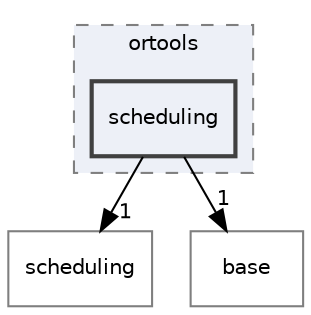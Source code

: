 digraph "scheduling"
{
 // LATEX_PDF_SIZE
  edge [fontname="Helvetica",fontsize="10",labelfontname="Helvetica",labelfontsize="10"];
  node [fontname="Helvetica",fontsize="10",shape=record];
  compound=true
  subgraph clusterdir_dd9e6105f85b4b8d1432afc92516bdf4 {
    graph [ bgcolor="#edf0f7", pencolor="grey50", style="filled,dashed,", label="ortools", fontname="Helvetica", fontsize="10", URL="dir_dd9e6105f85b4b8d1432afc92516bdf4.html"]
  dir_647875cfed82cc21506d30ec485de74e [shape=box, label="scheduling", style="filled,bold,", fillcolor="#edf0f7", color="grey25", URL="dir_647875cfed82cc21506d30ec485de74e.html"];
  }
  dir_2acf60cea6a5e15c2c72192424e7f50e [shape=box, label="scheduling", style="", fillcolor="#edf0f7", color="grey50", URL="dir_2acf60cea6a5e15c2c72192424e7f50e.html"];
  dir_8f9dc966244f4c6e9b2fa0dee1e4ef1a [shape=box, label="base", style="", fillcolor="#edf0f7", color="grey50", URL="dir_8f9dc966244f4c6e9b2fa0dee1e4ef1a.html"];
  dir_647875cfed82cc21506d30ec485de74e->dir_2acf60cea6a5e15c2c72192424e7f50e [headlabel="1", labeldistance=1.5 headhref="dir_000035_000036.html"];
  dir_647875cfed82cc21506d30ec485de74e->dir_8f9dc966244f4c6e9b2fa0dee1e4ef1a [headlabel="1", labeldistance=1.5 headhref="dir_000035_000002.html"];
}
